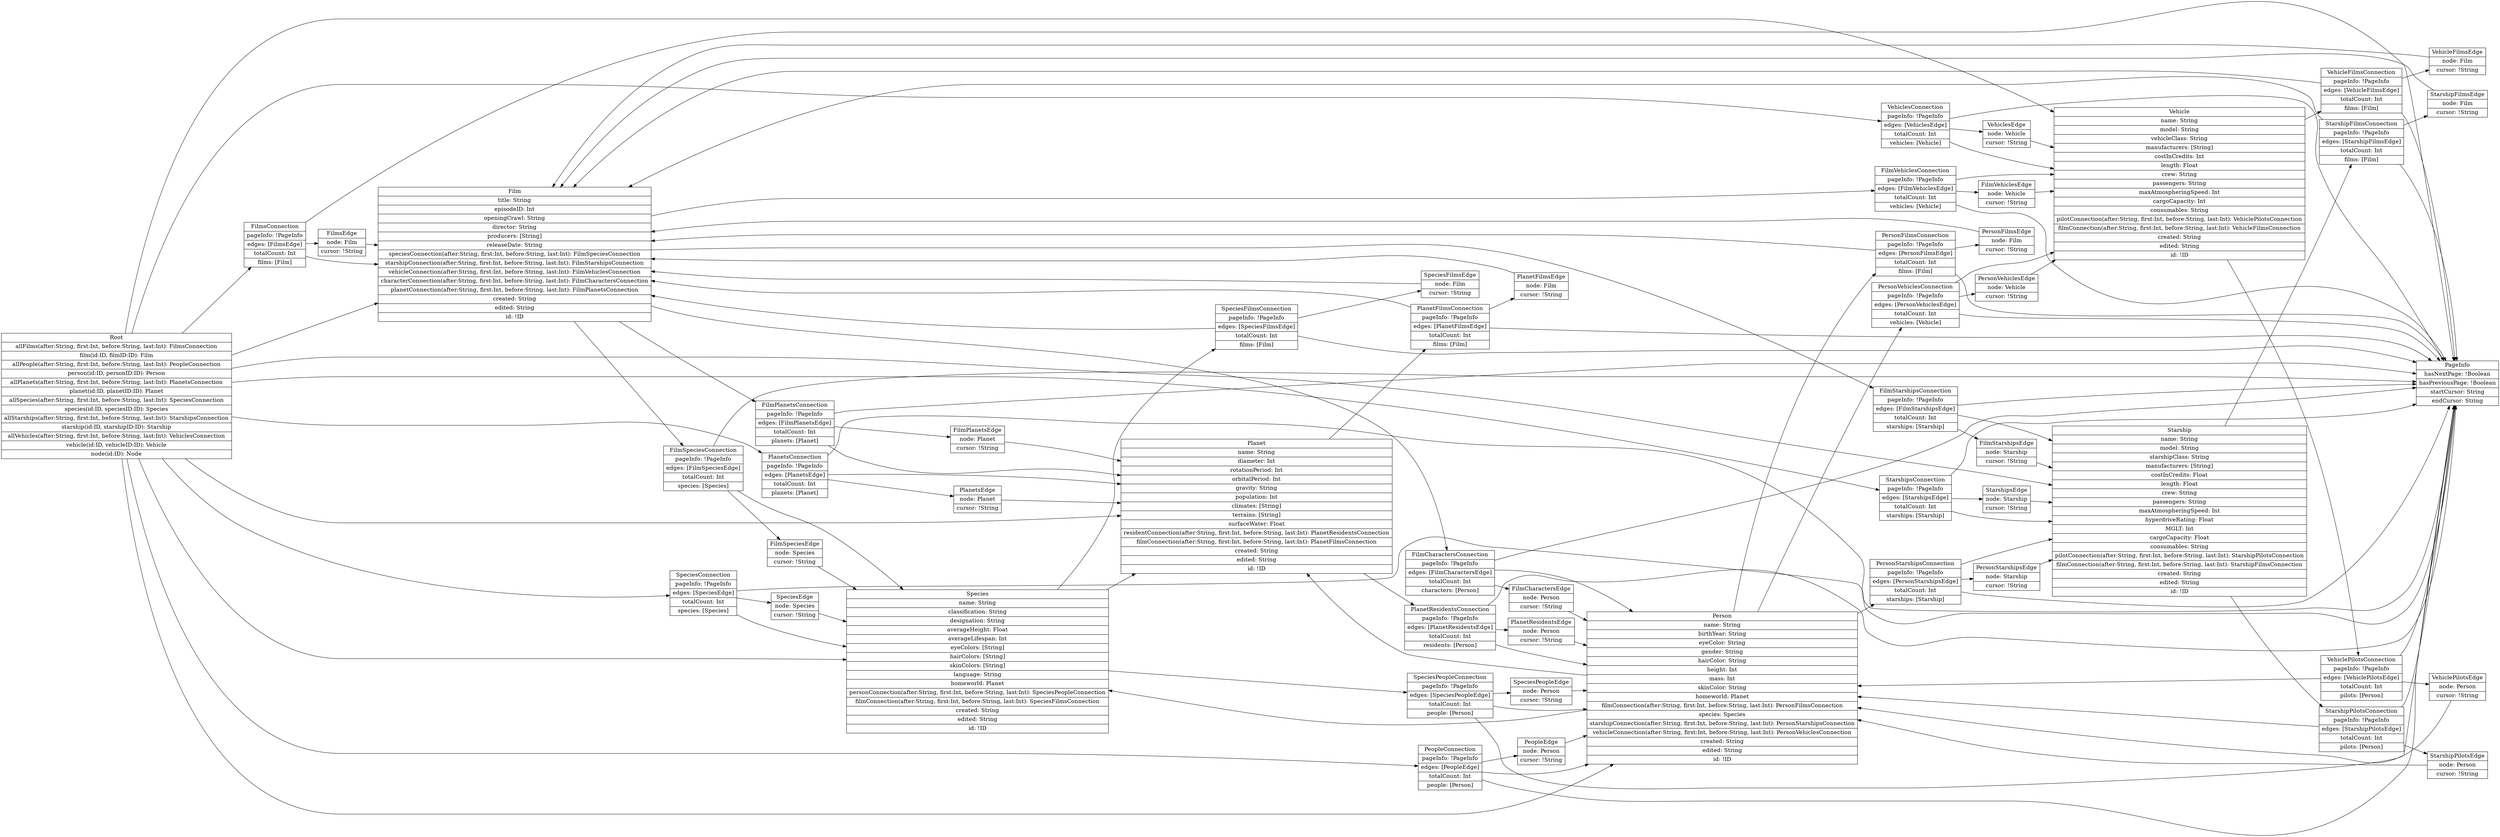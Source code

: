 digraph erd {
graph [
  rankdir = "LR"
];
node [
  fontsize = "16"
  shape = "ellipse"
];
edge [
];
Root [label="Root | allFilms(after:String, first:Int, before:String, last:Int): FilmsConnection | film(id:ID, filmID:ID): Film | allPeople(after:String, first:Int, before:String, last:Int): PeopleConnection | person(id:ID, personID:ID): Person | allPlanets(after:String, first:Int, before:String, last:Int): PlanetsConnection | planet(id:ID, planetID:ID): Planet | allSpecies(after:String, first:Int, before:String, last:Int): SpeciesConnection | species(id:ID, speciesID:ID): Species | allStarships(after:String, first:Int, before:String, last:Int): StarshipsConnection | starship(id:ID, starshipID:ID): Starship | allVehicles(after:String, first:Int, before:String, last:Int): VehiclesConnection | vehicle(id:ID, vehicleID:ID): Vehicle | node(id:ID): Node" shape="record"];
FilmsConnection [label="FilmsConnection | pageInfo: !PageInfo | edges: [FilmsEdge] | totalCount: Int | films: [Film]" shape="record"];
Film [label="Film | title: String | episodeID: Int | openingCrawl: String | director: String | producers: [String] | releaseDate: String | speciesConnection(after:String, first:Int, before:String, last:Int): FilmSpeciesConnection | starshipConnection(after:String, first:Int, before:String, last:Int): FilmStarshipsConnection | vehicleConnection(after:String, first:Int, before:String, last:Int): FilmVehiclesConnection | characterConnection(after:String, first:Int, before:String, last:Int): FilmCharactersConnection | planetConnection(after:String, first:Int, before:String, last:Int): FilmPlanetsConnection | created: String | edited: String | id: !ID" shape="record"];
PeopleConnection [label="PeopleConnection | pageInfo: !PageInfo | edges: [PeopleEdge] | totalCount: Int | people: [Person]" shape="record"];
Person [label="Person | name: String | birthYear: String | eyeColor: String | gender: String | hairColor: String | height: Int | mass: Int | skinColor: String | homeworld: Planet | filmConnection(after:String, first:Int, before:String, last:Int): PersonFilmsConnection | species: Species | starshipConnection(after:String, first:Int, before:String, last:Int): PersonStarshipsConnection | vehicleConnection(after:String, first:Int, before:String, last:Int): PersonVehiclesConnection | created: String | edited: String | id: !ID" shape="record"];
PlanetsConnection [label="PlanetsConnection | pageInfo: !PageInfo | edges: [PlanetsEdge] | totalCount: Int | planets: [Planet]" shape="record"];
Planet [label="Planet | name: String | diameter: Int | rotationPeriod: Int | orbitalPeriod: Int | gravity: String | population: Int | climates: [String] | terrains: [String] | surfaceWater: Float | residentConnection(after:String, first:Int, before:String, last:Int): PlanetResidentsConnection | filmConnection(after:String, first:Int, before:String, last:Int): PlanetFilmsConnection | created: String | edited: String | id: !ID" shape="record"];
SpeciesConnection [label="SpeciesConnection | pageInfo: !PageInfo | edges: [SpeciesEdge] | totalCount: Int | species: [Species]" shape="record"];
Species [label="Species | name: String | classification: String | designation: String | averageHeight: Float | averageLifespan: Int | eyeColors: [String] | hairColors: [String] | skinColors: [String] | language: String | homeworld: Planet | personConnection(after:String, first:Int, before:String, last:Int): SpeciesPeopleConnection | filmConnection(after:String, first:Int, before:String, last:Int): SpeciesFilmsConnection | created: String | edited: String | id: !ID" shape="record"];
StarshipsConnection [label="StarshipsConnection | pageInfo: !PageInfo | edges: [StarshipsEdge] | totalCount: Int | starships: [Starship]" shape="record"];
Starship [label="Starship | name: String | model: String | starshipClass: String | manufacturers: [String] | costInCredits: Float | length: Float | crew: String | passengers: String | maxAtmospheringSpeed: Int | hyperdriveRating: Float | MGLT: Int | cargoCapacity: Float | consumables: String | pilotConnection(after:String, first:Int, before:String, last:Int): StarshipPilotsConnection | filmConnection(after:String, first:Int, before:String, last:Int): StarshipFilmsConnection | created: String | edited: String | id: !ID" shape="record"];
VehiclesConnection [label="VehiclesConnection | pageInfo: !PageInfo | edges: [VehiclesEdge] | totalCount: Int | vehicles: [Vehicle]" shape="record"];
Vehicle [label="Vehicle | name: String | model: String | vehicleClass: String | manufacturers: [String] | costInCredits: Int | length: Float | crew: String | passengers: String | maxAtmospheringSpeed: Int | cargoCapacity: Int | consumables: String | pilotConnection(after:String, first:Int, before:String, last:Int): VehiclePilotsConnection | filmConnection(after:String, first:Int, before:String, last:Int): VehicleFilmsConnection | created: String | edited: String | id: !ID" shape="record"];
PageInfo [label="PageInfo | hasNextPage: !Boolean | hasPreviousPage: !Boolean | startCursor: String | endCursor: String" shape="record"];
FilmsEdge [label="FilmsEdge | node: Film | cursor: !String" shape="record"];
FilmSpeciesConnection [label="FilmSpeciesConnection | pageInfo: !PageInfo | edges: [FilmSpeciesEdge] | totalCount: Int | species: [Species]" shape="record"];
FilmStarshipsConnection [label="FilmStarshipsConnection | pageInfo: !PageInfo | edges: [FilmStarshipsEdge] | totalCount: Int | starships: [Starship]" shape="record"];
FilmVehiclesConnection [label="FilmVehiclesConnection | pageInfo: !PageInfo | edges: [FilmVehiclesEdge] | totalCount: Int | vehicles: [Vehicle]" shape="record"];
FilmCharactersConnection [label="FilmCharactersConnection | pageInfo: !PageInfo | edges: [FilmCharactersEdge] | totalCount: Int | characters: [Person]" shape="record"];
FilmPlanetsConnection [label="FilmPlanetsConnection | pageInfo: !PageInfo | edges: [FilmPlanetsEdge] | totalCount: Int | planets: [Planet]" shape="record"];
PeopleEdge [label="PeopleEdge | node: Person | cursor: !String" shape="record"];
PersonFilmsConnection [label="PersonFilmsConnection | pageInfo: !PageInfo | edges: [PersonFilmsEdge] | totalCount: Int | films: [Film]" shape="record"];
PersonStarshipsConnection [label="PersonStarshipsConnection | pageInfo: !PageInfo | edges: [PersonStarshipsEdge] | totalCount: Int | starships: [Starship]" shape="record"];
PersonVehiclesConnection [label="PersonVehiclesConnection | pageInfo: !PageInfo | edges: [PersonVehiclesEdge] | totalCount: Int | vehicles: [Vehicle]" shape="record"];
PlanetsEdge [label="PlanetsEdge | node: Planet | cursor: !String" shape="record"];
PlanetResidentsConnection [label="PlanetResidentsConnection | pageInfo: !PageInfo | edges: [PlanetResidentsEdge] | totalCount: Int | residents: [Person]" shape="record"];
PlanetFilmsConnection [label="PlanetFilmsConnection | pageInfo: !PageInfo | edges: [PlanetFilmsEdge] | totalCount: Int | films: [Film]" shape="record"];
SpeciesEdge [label="SpeciesEdge | node: Species | cursor: !String" shape="record"];
SpeciesPeopleConnection [label="SpeciesPeopleConnection | pageInfo: !PageInfo | edges: [SpeciesPeopleEdge] | totalCount: Int | people: [Person]" shape="record"];
SpeciesFilmsConnection [label="SpeciesFilmsConnection | pageInfo: !PageInfo | edges: [SpeciesFilmsEdge] | totalCount: Int | films: [Film]" shape="record"];
StarshipsEdge [label="StarshipsEdge | node: Starship | cursor: !String" shape="record"];
StarshipPilotsConnection [label="StarshipPilotsConnection | pageInfo: !PageInfo | edges: [StarshipPilotsEdge] | totalCount: Int | pilots: [Person]" shape="record"];
StarshipFilmsConnection [label="StarshipFilmsConnection | pageInfo: !PageInfo | edges: [StarshipFilmsEdge] | totalCount: Int | films: [Film]" shape="record"];
VehiclesEdge [label="VehiclesEdge | node: Vehicle | cursor: !String" shape="record"];
VehiclePilotsConnection [label="VehiclePilotsConnection | pageInfo: !PageInfo | edges: [VehiclePilotsEdge] | totalCount: Int | pilots: [Person]" shape="record"];
VehicleFilmsConnection [label="VehicleFilmsConnection | pageInfo: !PageInfo | edges: [VehicleFilmsEdge] | totalCount: Int | films: [Film]" shape="record"];
FilmSpeciesEdge [label="FilmSpeciesEdge | node: Species | cursor: !String" shape="record"];
FilmStarshipsEdge [label="FilmStarshipsEdge | node: Starship | cursor: !String" shape="record"];
FilmVehiclesEdge [label="FilmVehiclesEdge | node: Vehicle | cursor: !String" shape="record"];
FilmCharactersEdge [label="FilmCharactersEdge | node: Person | cursor: !String" shape="record"];
FilmPlanetsEdge [label="FilmPlanetsEdge | node: Planet | cursor: !String" shape="record"];
PersonFilmsEdge [label="PersonFilmsEdge | node: Film | cursor: !String" shape="record"];
PersonStarshipsEdge [label="PersonStarshipsEdge | node: Starship | cursor: !String" shape="record"];
PersonVehiclesEdge [label="PersonVehiclesEdge | node: Vehicle | cursor: !String" shape="record"];
PlanetResidentsEdge [label="PlanetResidentsEdge | node: Person | cursor: !String" shape="record"];
PlanetFilmsEdge [label="PlanetFilmsEdge | node: Film | cursor: !String" shape="record"];
SpeciesPeopleEdge [label="SpeciesPeopleEdge | node: Person | cursor: !String" shape="record"];
SpeciesFilmsEdge [label="SpeciesFilmsEdge | node: Film | cursor: !String" shape="record"];
StarshipPilotsEdge [label="StarshipPilotsEdge | node: Person | cursor: !String" shape="record"];
StarshipFilmsEdge [label="StarshipFilmsEdge | node: Film | cursor: !String" shape="record"];
VehiclePilotsEdge [label="VehiclePilotsEdge | node: Person | cursor: !String" shape="record"];
VehicleFilmsEdge [label="VehicleFilmsEdge | node: Film | cursor: !String" shape="record"];

Root -> FilmsConnection
Root -> Film
Root -> PeopleConnection
Root -> Person
Root -> PlanetsConnection
Root -> Planet
Root -> SpeciesConnection
Root -> Species
Root -> StarshipsConnection
Root -> Starship
Root -> VehiclesConnection
Root -> Vehicle
FilmsConnection -> PageInfo
FilmsConnection -> FilmsEdge
FilmsConnection -> Film
Film -> FilmSpeciesConnection
Film -> FilmStarshipsConnection
Film -> FilmVehiclesConnection
Film -> FilmCharactersConnection
Film -> FilmPlanetsConnection
PeopleConnection -> PageInfo
PeopleConnection -> PeopleEdge
PeopleConnection -> Person
Person -> Planet
Person -> PersonFilmsConnection
Person -> Species
Person -> PersonStarshipsConnection
Person -> PersonVehiclesConnection
PlanetsConnection -> PageInfo
PlanetsConnection -> PlanetsEdge
PlanetsConnection -> Planet
Planet -> PlanetResidentsConnection
Planet -> PlanetFilmsConnection
SpeciesConnection -> PageInfo
SpeciesConnection -> SpeciesEdge
SpeciesConnection -> Species
Species -> Planet
Species -> SpeciesPeopleConnection
Species -> SpeciesFilmsConnection
StarshipsConnection -> PageInfo
StarshipsConnection -> StarshipsEdge
StarshipsConnection -> Starship
Starship -> StarshipPilotsConnection
Starship -> StarshipFilmsConnection
VehiclesConnection -> PageInfo
VehiclesConnection -> VehiclesEdge
VehiclesConnection -> Vehicle
Vehicle -> VehiclePilotsConnection
Vehicle -> VehicleFilmsConnection
FilmsEdge -> Film
FilmSpeciesConnection -> PageInfo
FilmSpeciesConnection -> FilmSpeciesEdge
FilmSpeciesConnection -> Species
FilmStarshipsConnection -> PageInfo
FilmStarshipsConnection -> FilmStarshipsEdge
FilmStarshipsConnection -> Starship
FilmVehiclesConnection -> PageInfo
FilmVehiclesConnection -> FilmVehiclesEdge
FilmVehiclesConnection -> Vehicle
FilmCharactersConnection -> PageInfo
FilmCharactersConnection -> FilmCharactersEdge
FilmCharactersConnection -> Person
FilmPlanetsConnection -> PageInfo
FilmPlanetsConnection -> FilmPlanetsEdge
FilmPlanetsConnection -> Planet
PeopleEdge -> Person
PersonFilmsConnection -> PageInfo
PersonFilmsConnection -> PersonFilmsEdge
PersonFilmsConnection -> Film
PersonStarshipsConnection -> PageInfo
PersonStarshipsConnection -> PersonStarshipsEdge
PersonStarshipsConnection -> Starship
PersonVehiclesConnection -> PageInfo
PersonVehiclesConnection -> PersonVehiclesEdge
PersonVehiclesConnection -> Vehicle
PlanetsEdge -> Planet
PlanetResidentsConnection -> PageInfo
PlanetResidentsConnection -> PlanetResidentsEdge
PlanetResidentsConnection -> Person
PlanetFilmsConnection -> PageInfo
PlanetFilmsConnection -> PlanetFilmsEdge
PlanetFilmsConnection -> Film
SpeciesEdge -> Species
SpeciesPeopleConnection -> PageInfo
SpeciesPeopleConnection -> SpeciesPeopleEdge
SpeciesPeopleConnection -> Person
SpeciesFilmsConnection -> PageInfo
SpeciesFilmsConnection -> SpeciesFilmsEdge
SpeciesFilmsConnection -> Film
StarshipsEdge -> Starship
StarshipPilotsConnection -> PageInfo
StarshipPilotsConnection -> StarshipPilotsEdge
StarshipPilotsConnection -> Person
StarshipFilmsConnection -> PageInfo
StarshipFilmsConnection -> StarshipFilmsEdge
StarshipFilmsConnection -> Film
VehiclesEdge -> Vehicle
VehiclePilotsConnection -> PageInfo
VehiclePilotsConnection -> VehiclePilotsEdge
VehiclePilotsConnection -> Person
VehicleFilmsConnection -> PageInfo
VehicleFilmsConnection -> VehicleFilmsEdge
VehicleFilmsConnection -> Film
FilmSpeciesEdge -> Species
FilmStarshipsEdge -> Starship
FilmVehiclesEdge -> Vehicle
FilmCharactersEdge -> Person
FilmPlanetsEdge -> Planet
PersonFilmsEdge -> Film
PersonStarshipsEdge -> Starship
PersonVehiclesEdge -> Vehicle
PlanetResidentsEdge -> Person
PlanetFilmsEdge -> Film
SpeciesPeopleEdge -> Person
SpeciesFilmsEdge -> Film
StarshipPilotsEdge -> Person
StarshipFilmsEdge -> Film
VehiclePilotsEdge -> Person
VehicleFilmsEdge -> Film
}
